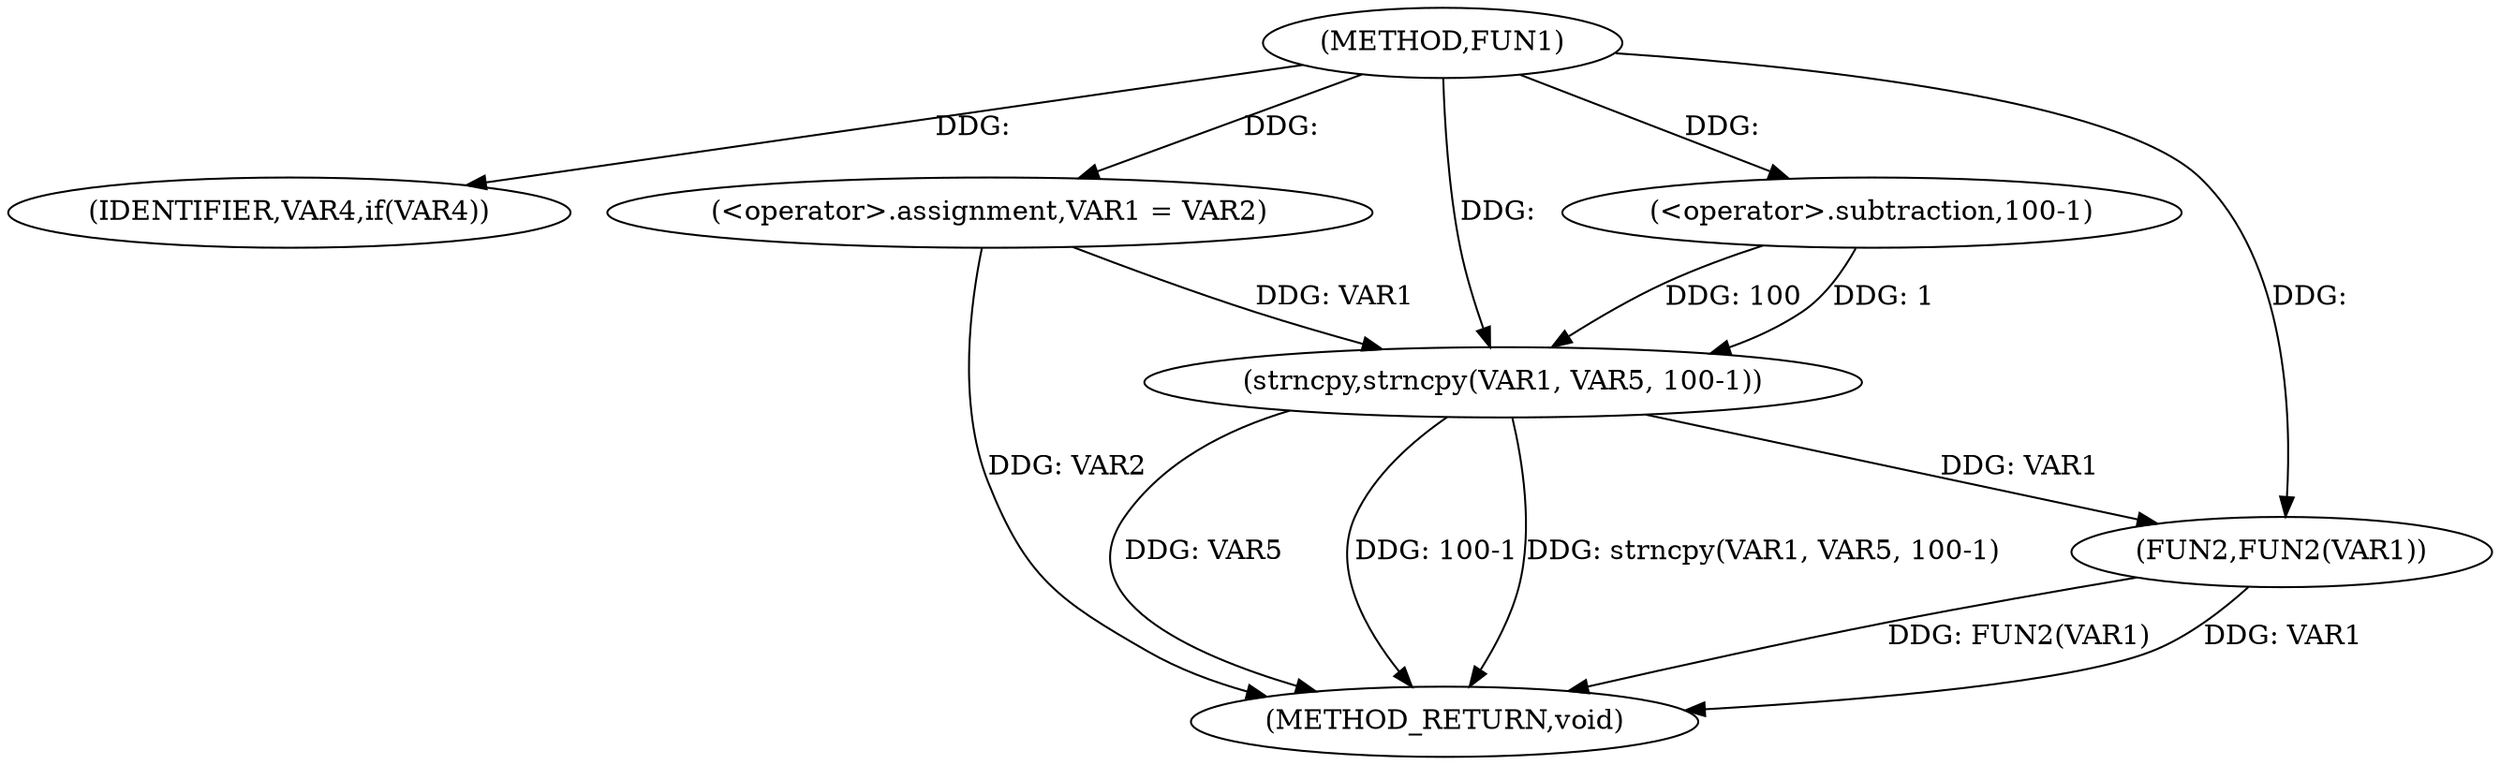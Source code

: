 digraph FUN1 {  
"1000100" [label = "(METHOD,FUN1)" ]
"1000121" [label = "(METHOD_RETURN,void)" ]
"1000106" [label = "(IDENTIFIER,VAR4,if(VAR4))" ]
"1000108" [label = "(<operator>.assignment,VAR1 = VAR2)" ]
"1000113" [label = "(strncpy,strncpy(VAR1, VAR5, 100-1))" ]
"1000116" [label = "(<operator>.subtraction,100-1)" ]
"1000119" [label = "(FUN2,FUN2(VAR1))" ]
  "1000113" -> "1000121"  [ label = "DDG: VAR5"] 
  "1000119" -> "1000121"  [ label = "DDG: FUN2(VAR1)"] 
  "1000113" -> "1000121"  [ label = "DDG: 100-1"] 
  "1000113" -> "1000121"  [ label = "DDG: strncpy(VAR1, VAR5, 100-1)"] 
  "1000108" -> "1000121"  [ label = "DDG: VAR2"] 
  "1000119" -> "1000121"  [ label = "DDG: VAR1"] 
  "1000100" -> "1000106"  [ label = "DDG: "] 
  "1000100" -> "1000108"  [ label = "DDG: "] 
  "1000108" -> "1000113"  [ label = "DDG: VAR1"] 
  "1000100" -> "1000113"  [ label = "DDG: "] 
  "1000116" -> "1000113"  [ label = "DDG: 100"] 
  "1000116" -> "1000113"  [ label = "DDG: 1"] 
  "1000100" -> "1000116"  [ label = "DDG: "] 
  "1000113" -> "1000119"  [ label = "DDG: VAR1"] 
  "1000100" -> "1000119"  [ label = "DDG: "] 
}
